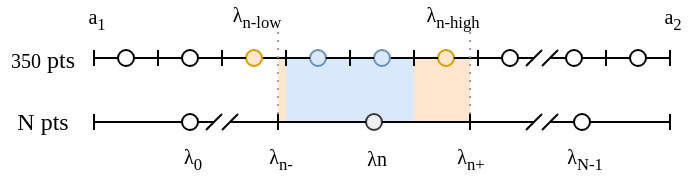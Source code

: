 <mxfile version="18.0.3" type="device"><diagram id="t1rFO4GFaMVporIxLslU" name="Page-1"><mxGraphModel dx="679" dy="366" grid="0" gridSize="4" guides="1" tooltips="1" connect="1" arrows="1" fold="1" page="1" pageScale="1" pageWidth="827" pageHeight="1169" math="0" shadow="0"><root><mxCell id="0"/><mxCell id="1" parent="0"/><mxCell id="R_F5awqtyZU5nKjXRvPa-62" value="" style="whiteSpace=wrap;html=1;fontFamily=Times New Roman;fontSize=10;fillColor=#ffe6cc;strokeColor=none;" parent="1" vertex="1"><mxGeometry x="272" y="272" width="28" height="32" as="geometry"/></mxCell><mxCell id="R_F5awqtyZU5nKjXRvPa-60" value="" style="whiteSpace=wrap;html=1;fontFamily=Times New Roman;fontSize=10;fillColor=#ffe6cc;strokeColor=none;" parent="1" vertex="1"><mxGeometry x="204" y="272" width="4" height="32" as="geometry"/></mxCell><mxCell id="R_F5awqtyZU5nKjXRvPa-58" value="" style="whiteSpace=wrap;html=1;fontFamily=Times New Roman;fontSize=10;fillColor=#dae8fc;strokeColor=none;" parent="1" vertex="1"><mxGeometry x="208" y="272" width="64" height="32" as="geometry"/></mxCell><mxCell id="R_F5awqtyZU5nKjXRvPa-4" value="" style="endArrow=none;html=1;rounded=0;startArrow=none;fontFamily=Times New Roman;" parent="1" source="R_F5awqtyZU5nKjXRvPa-13" edge="1"><mxGeometry width="50" height="50" relative="1" as="geometry"><mxPoint x="192" y="272" as="sourcePoint"/><mxPoint x="400" y="272" as="targetPoint"/></mxGeometry></mxCell><mxCell id="R_F5awqtyZU5nKjXRvPa-5" value="" style="ellipse;whiteSpace=wrap;html=1;aspect=fixed;fillColor=#dae8fc;strokeColor=#6c8ebf;fontFamily=Times New Roman;" parent="1" vertex="1"><mxGeometry x="220" y="268" width="8" height="8" as="geometry"/></mxCell><mxCell id="R_F5awqtyZU5nKjXRvPa-6" value="" style="endArrow=none;html=1;rounded=0;startArrow=none;fontFamily=Times New Roman;" parent="1" source="R_F5awqtyZU5nKjXRvPa-16" target="R_F5awqtyZU5nKjXRvPa-5" edge="1"><mxGeometry width="50" height="50" relative="1" as="geometry"><mxPoint x="128" y="272" as="sourcePoint"/><mxPoint x="400" y="272" as="targetPoint"/></mxGeometry></mxCell><mxCell id="R_F5awqtyZU5nKjXRvPa-8" value="" style="ellipse;whiteSpace=wrap;html=1;aspect=fixed;fillColor=#ffe6cc;strokeColor=#d79b00;fontFamily=Times New Roman;" parent="1" vertex="1"><mxGeometry x="284" y="268" width="8" height="8" as="geometry"/></mxCell><mxCell id="R_F5awqtyZU5nKjXRvPa-9" value="" style="endArrow=none;html=1;rounded=0;startArrow=none;fontFamily=Times New Roman;" parent="1" source="R_F5awqtyZU5nKjXRvPa-7" target="R_F5awqtyZU5nKjXRvPa-8" edge="1"><mxGeometry width="50" height="50" relative="1" as="geometry"><mxPoint x="228" y="272" as="sourcePoint"/><mxPoint x="400" y="272" as="targetPoint"/></mxGeometry></mxCell><mxCell id="R_F5awqtyZU5nKjXRvPa-7" value="" style="ellipse;whiteSpace=wrap;html=1;aspect=fixed;fillColor=#dae8fc;strokeColor=#6c8ebf;fontFamily=Times New Roman;" parent="1" vertex="1"><mxGeometry x="252" y="268" width="8" height="8" as="geometry"/></mxCell><mxCell id="R_F5awqtyZU5nKjXRvPa-10" value="" style="endArrow=none;html=1;rounded=0;startArrow=none;fontFamily=Times New Roman;" parent="1" source="R_F5awqtyZU5nKjXRvPa-5" target="R_F5awqtyZU5nKjXRvPa-7" edge="1"><mxGeometry width="50" height="50" relative="1" as="geometry"><mxPoint x="228" y="272" as="sourcePoint"/><mxPoint x="284" y="272" as="targetPoint"/></mxGeometry></mxCell><mxCell id="R_F5awqtyZU5nKjXRvPa-11" value="" style="ellipse;whiteSpace=wrap;html=1;aspect=fixed;fontFamily=Times New Roman;" parent="1" vertex="1"><mxGeometry x="316" y="268" width="8" height="8" as="geometry"/></mxCell><mxCell id="R_F5awqtyZU5nKjXRvPa-12" value="" style="endArrow=none;html=1;rounded=0;startArrow=none;fontFamily=Times New Roman;" parent="1" source="R_F5awqtyZU5nKjXRvPa-8" target="R_F5awqtyZU5nKjXRvPa-11" edge="1"><mxGeometry width="50" height="50" relative="1" as="geometry"><mxPoint x="292" y="272" as="sourcePoint"/><mxPoint x="400" y="272" as="targetPoint"/></mxGeometry></mxCell><mxCell id="R_F5awqtyZU5nKjXRvPa-13" value="" style="ellipse;whiteSpace=wrap;html=1;aspect=fixed;fontFamily=Times New Roman;" parent="1" vertex="1"><mxGeometry x="348" y="268" width="8" height="8" as="geometry"/></mxCell><mxCell id="R_F5awqtyZU5nKjXRvPa-14" value="" style="endArrow=none;html=1;rounded=0;startArrow=none;fontFamily=Times New Roman;" parent="1" source="R_F5awqtyZU5nKjXRvPa-11" edge="1"><mxGeometry width="50" height="50" relative="1" as="geometry"><mxPoint x="324" y="272" as="sourcePoint"/><mxPoint x="332" y="272" as="targetPoint"/></mxGeometry></mxCell><mxCell id="R_F5awqtyZU5nKjXRvPa-15" value="" style="ellipse;whiteSpace=wrap;html=1;aspect=fixed;fontFamily=Times New Roman;" parent="1" vertex="1"><mxGeometry x="380" y="268" width="8" height="8" as="geometry"/></mxCell><mxCell id="R_F5awqtyZU5nKjXRvPa-16" value="" style="ellipse;whiteSpace=wrap;html=1;aspect=fixed;fillColor=#ffe6cc;strokeColor=#d79b00;fontFamily=Times New Roman;" parent="1" vertex="1"><mxGeometry x="188" y="268" width="8" height="8" as="geometry"/></mxCell><mxCell id="R_F5awqtyZU5nKjXRvPa-17" value="" style="endArrow=none;html=1;rounded=0;startArrow=none;fontFamily=Times New Roman;" parent="1" source="R_F5awqtyZU5nKjXRvPa-18" target="R_F5awqtyZU5nKjXRvPa-16" edge="1"><mxGeometry width="50" height="50" relative="1" as="geometry"><mxPoint x="128" y="272" as="sourcePoint"/><mxPoint x="220" y="272" as="targetPoint"/></mxGeometry></mxCell><mxCell id="R_F5awqtyZU5nKjXRvPa-18" value="" style="ellipse;whiteSpace=wrap;html=1;aspect=fixed;fontFamily=Times New Roman;" parent="1" vertex="1"><mxGeometry x="156" y="268" width="8" height="8" as="geometry"/></mxCell><mxCell id="R_F5awqtyZU5nKjXRvPa-19" value="" style="endArrow=none;html=1;rounded=0;startArrow=none;fontFamily=Times New Roman;" parent="1" source="R_F5awqtyZU5nKjXRvPa-20" target="R_F5awqtyZU5nKjXRvPa-18" edge="1"><mxGeometry width="50" height="50" relative="1" as="geometry"><mxPoint x="112" y="272" as="sourcePoint"/><mxPoint x="188" y="272" as="targetPoint"/></mxGeometry></mxCell><mxCell id="R_F5awqtyZU5nKjXRvPa-20" value="" style="ellipse;whiteSpace=wrap;html=1;aspect=fixed;fontFamily=Times New Roman;" parent="1" vertex="1"><mxGeometry x="124" y="268" width="8" height="8" as="geometry"/></mxCell><mxCell id="R_F5awqtyZU5nKjXRvPa-21" value="" style="endArrow=none;html=1;rounded=0;fontFamily=Times New Roman;" parent="1" target="R_F5awqtyZU5nKjXRvPa-20" edge="1"><mxGeometry width="50" height="50" relative="1" as="geometry"><mxPoint x="112" y="272" as="sourcePoint"/><mxPoint x="156" y="272" as="targetPoint"/></mxGeometry></mxCell><mxCell id="R_F5awqtyZU5nKjXRvPa-22" value="" style="endArrow=none;html=1;rounded=0;fontFamily=Times New Roman;" parent="1" edge="1"><mxGeometry width="50" height="50" relative="1" as="geometry"><mxPoint x="112" y="276" as="sourcePoint"/><mxPoint x="112" y="268" as="targetPoint"/><Array as="points"/></mxGeometry></mxCell><mxCell id="R_F5awqtyZU5nKjXRvPa-23" value="" style="endArrow=none;html=1;rounded=0;fontFamily=Times New Roman;" parent="1" edge="1"><mxGeometry width="50" height="50" relative="1" as="geometry"><mxPoint x="144" y="276" as="sourcePoint"/><mxPoint x="144" y="268" as="targetPoint"/><Array as="points"/></mxGeometry></mxCell><mxCell id="R_F5awqtyZU5nKjXRvPa-24" value="" style="endArrow=none;html=1;rounded=0;fontFamily=Times New Roman;" parent="1" edge="1"><mxGeometry width="50" height="50" relative="1" as="geometry"><mxPoint x="176" y="276" as="sourcePoint"/><mxPoint x="176" y="268" as="targetPoint"/><Array as="points"/></mxGeometry></mxCell><mxCell id="R_F5awqtyZU5nKjXRvPa-25" value="" style="endArrow=none;html=1;rounded=0;fontFamily=Times New Roman;" parent="1" edge="1"><mxGeometry width="50" height="50" relative="1" as="geometry"><mxPoint x="208" y="276" as="sourcePoint"/><mxPoint x="208" y="268" as="targetPoint"/><Array as="points"/></mxGeometry></mxCell><mxCell id="R_F5awqtyZU5nKjXRvPa-26" value="" style="endArrow=none;html=1;rounded=0;fontFamily=Times New Roman;" parent="1" edge="1"><mxGeometry width="50" height="50" relative="1" as="geometry"><mxPoint x="240" y="276" as="sourcePoint"/><mxPoint x="240" y="268" as="targetPoint"/><Array as="points"/></mxGeometry></mxCell><mxCell id="R_F5awqtyZU5nKjXRvPa-27" value="" style="endArrow=none;html=1;rounded=0;fontFamily=Times New Roman;" parent="1" edge="1"><mxGeometry width="50" height="50" relative="1" as="geometry"><mxPoint x="272" y="276" as="sourcePoint"/><mxPoint x="272" y="268" as="targetPoint"/><Array as="points"/></mxGeometry></mxCell><mxCell id="R_F5awqtyZU5nKjXRvPa-28" value="" style="endArrow=none;html=1;rounded=0;fontFamily=Times New Roman;" parent="1" edge="1"><mxGeometry width="50" height="50" relative="1" as="geometry"><mxPoint x="304" y="276" as="sourcePoint"/><mxPoint x="304" y="268" as="targetPoint"/><Array as="points"/></mxGeometry></mxCell><mxCell id="R_F5awqtyZU5nKjXRvPa-29" value="" style="endArrow=none;html=1;rounded=0;fontFamily=Times New Roman;" parent="1" edge="1"><mxGeometry width="50" height="50" relative="1" as="geometry"><mxPoint x="328" y="276" as="sourcePoint"/><mxPoint x="336" y="268" as="targetPoint"/><Array as="points"/></mxGeometry></mxCell><mxCell id="R_F5awqtyZU5nKjXRvPa-30" value="" style="endArrow=none;html=1;rounded=0;fontFamily=Times New Roman;" parent="1" edge="1"><mxGeometry width="50" height="50" relative="1" as="geometry"><mxPoint x="368" y="276" as="sourcePoint"/><mxPoint x="368" y="268" as="targetPoint"/><Array as="points"/></mxGeometry></mxCell><mxCell id="R_F5awqtyZU5nKjXRvPa-31" value="" style="endArrow=none;html=1;rounded=0;fontFamily=Times New Roman;" parent="1" edge="1"><mxGeometry width="50" height="50" relative="1" as="geometry"><mxPoint x="400" y="276" as="sourcePoint"/><mxPoint x="400" y="268" as="targetPoint"/><Array as="points"/></mxGeometry></mxCell><mxCell id="R_F5awqtyZU5nKjXRvPa-33" value="" style="endArrow=none;html=1;rounded=0;fontFamily=Times New Roman;" parent="1" edge="1"><mxGeometry width="50" height="50" relative="1" as="geometry"><mxPoint x="336" y="276" as="sourcePoint"/><mxPoint x="344" y="268" as="targetPoint"/><Array as="points"/></mxGeometry></mxCell><mxCell id="R_F5awqtyZU5nKjXRvPa-35" value="" style="endArrow=none;html=1;rounded=0;entryX=0;entryY=0.5;entryDx=0;entryDy=0;fontFamily=Times New Roman;" parent="1" target="R_F5awqtyZU5nKjXRvPa-13" edge="1"><mxGeometry width="50" height="50" relative="1" as="geometry"><mxPoint x="340" y="272" as="sourcePoint"/><mxPoint x="344" y="276" as="targetPoint"/><Array as="points"/></mxGeometry></mxCell><mxCell id="R_F5awqtyZU5nKjXRvPa-36" value="" style="endArrow=none;html=1;rounded=0;startArrow=none;fontFamily=Times New Roman;" parent="1" source="R_F5awqtyZU5nKjXRvPa-46" edge="1"><mxGeometry width="50" height="50" relative="1" as="geometry"><mxPoint x="112" y="304" as="sourcePoint"/><mxPoint x="400" y="304" as="targetPoint"/></mxGeometry></mxCell><mxCell id="R_F5awqtyZU5nKjXRvPa-37" value="" style="endArrow=none;html=1;rounded=0;fontFamily=Times New Roman;" parent="1" edge="1"><mxGeometry width="50" height="50" relative="1" as="geometry"><mxPoint x="112" y="308" as="sourcePoint"/><mxPoint x="112" y="300" as="targetPoint"/><Array as="points"/></mxGeometry></mxCell><mxCell id="R_F5awqtyZU5nKjXRvPa-38" value="" style="endArrow=none;html=1;rounded=0;fontFamily=Times New Roman;" parent="1" edge="1"><mxGeometry width="50" height="50" relative="1" as="geometry"><mxPoint x="400" y="308" as="sourcePoint"/><mxPoint x="400" y="300" as="targetPoint"/><Array as="points"/></mxGeometry></mxCell><mxCell id="R_F5awqtyZU5nKjXRvPa-39" value="" style="endArrow=none;html=1;rounded=0;fontFamily=Times New Roman;" parent="1" edge="1"><mxGeometry width="50" height="50" relative="1" as="geometry"><mxPoint x="204" y="308" as="sourcePoint"/><mxPoint x="204" y="300" as="targetPoint"/><Array as="points"/></mxGeometry></mxCell><mxCell id="R_F5awqtyZU5nKjXRvPa-40" value="" style="endArrow=none;html=1;rounded=0;fontFamily=Times New Roman;" parent="1" edge="1"><mxGeometry width="50" height="50" relative="1" as="geometry"><mxPoint x="300" y="308" as="sourcePoint"/><mxPoint x="300" y="300" as="targetPoint"/><Array as="points"/></mxGeometry></mxCell><mxCell id="R_F5awqtyZU5nKjXRvPa-41" value="" style="ellipse;whiteSpace=wrap;html=1;aspect=fixed;fontFamily=Times New Roman;" parent="1" vertex="1"><mxGeometry x="156" y="300" width="8" height="8" as="geometry"/></mxCell><mxCell id="R_F5awqtyZU5nKjXRvPa-43" value="" style="endArrow=none;html=1;rounded=0;fontFamily=Times New Roman;" parent="1" target="R_F5awqtyZU5nKjXRvPa-41" edge="1"><mxGeometry width="50" height="50" relative="1" as="geometry"><mxPoint x="112" y="304" as="sourcePoint"/><mxPoint x="400" y="304" as="targetPoint"/></mxGeometry></mxCell><mxCell id="R_F5awqtyZU5nKjXRvPa-44" value="" style="ellipse;whiteSpace=wrap;html=1;aspect=fixed;fillColor=#eeeeee;strokeColor=#36393d;fontFamily=Times New Roman;" parent="1" vertex="1"><mxGeometry x="248" y="300" width="8" height="8" as="geometry"/></mxCell><mxCell id="R_F5awqtyZU5nKjXRvPa-45" value="" style="endArrow=none;html=1;rounded=0;startArrow=none;fontFamily=Times New Roman;" parent="1" target="R_F5awqtyZU5nKjXRvPa-44" edge="1"><mxGeometry width="50" height="50" relative="1" as="geometry"><mxPoint x="180" y="304" as="sourcePoint"/><mxPoint x="400" y="304" as="targetPoint"/></mxGeometry></mxCell><mxCell id="R_F5awqtyZU5nKjXRvPa-46" value="" style="ellipse;whiteSpace=wrap;html=1;aspect=fixed;fontFamily=Times New Roman;" parent="1" vertex="1"><mxGeometry x="352" y="300" width="8" height="8" as="geometry"/></mxCell><mxCell id="R_F5awqtyZU5nKjXRvPa-47" value="" style="endArrow=none;html=1;rounded=0;startArrow=none;fontFamily=Times New Roman;" parent="1" source="R_F5awqtyZU5nKjXRvPa-44" edge="1"><mxGeometry width="50" height="50" relative="1" as="geometry"><mxPoint x="264" y="304" as="sourcePoint"/><mxPoint x="332" y="304" as="targetPoint"/></mxGeometry></mxCell><mxCell id="R_F5awqtyZU5nKjXRvPa-50" value="" style="endArrow=none;html=1;rounded=0;fontFamily=Times New Roman;" parent="1" edge="1"><mxGeometry width="50" height="50" relative="1" as="geometry"><mxPoint x="328" y="308" as="sourcePoint"/><mxPoint x="336" y="300" as="targetPoint"/><Array as="points"/></mxGeometry></mxCell><mxCell id="R_F5awqtyZU5nKjXRvPa-51" value="" style="endArrow=none;html=1;rounded=0;fontFamily=Times New Roman;" parent="1" edge="1"><mxGeometry width="50" height="50" relative="1" as="geometry"><mxPoint x="336" y="308" as="sourcePoint"/><mxPoint x="344" y="300" as="targetPoint"/><Array as="points"/></mxGeometry></mxCell><mxCell id="R_F5awqtyZU5nKjXRvPa-52" value="" style="endArrow=none;html=1;rounded=0;entryX=0;entryY=0.5;entryDx=0;entryDy=0;fontFamily=Times New Roman;" parent="1" target="R_F5awqtyZU5nKjXRvPa-46" edge="1"><mxGeometry width="50" height="50" relative="1" as="geometry"><mxPoint x="340" y="304" as="sourcePoint"/><mxPoint x="348" y="280" as="targetPoint"/><Array as="points"><mxPoint x="348" y="304"/></Array></mxGeometry></mxCell><mxCell id="R_F5awqtyZU5nKjXRvPa-53" value="&lt;font style=&quot;font-size: 10px;&quot;&gt;350&lt;/font&gt; pts" style="text;html=1;align=center;verticalAlign=middle;resizable=0;points=[];autosize=1;strokeColor=none;fillColor=none;fontFamily=Times New Roman;" parent="1" vertex="1"><mxGeometry x="65" y="263" width="42" height="19" as="geometry"/></mxCell><mxCell id="R_F5awqtyZU5nKjXRvPa-54" value="N pts" style="text;html=1;align=center;verticalAlign=middle;resizable=0;points=[];autosize=1;strokeColor=none;fillColor=none;fontFamily=Times New Roman;" parent="1" vertex="1"><mxGeometry x="68" y="295" width="36" height="18" as="geometry"/></mxCell><mxCell id="R_F5awqtyZU5nKjXRvPa-56" value="" style="endArrow=none;dashed=1;html=1;dashPattern=1 3;strokeWidth=1;rounded=0;fontFamily=Times New Roman;fontSize=10;jumpSize=6;strokeColor=#9E9E9E;startArrow=none;" parent="1" edge="1"><mxGeometry width="50" height="50" relative="1" as="geometry"><mxPoint x="204" y="300" as="sourcePoint"/><mxPoint x="204" y="256" as="targetPoint"/></mxGeometry></mxCell><mxCell id="R_F5awqtyZU5nKjXRvPa-57" value="" style="endArrow=none;dashed=1;html=1;dashPattern=1 3;strokeWidth=1;rounded=0;fontFamily=Times New Roman;fontSize=10;jumpSize=6;strokeColor=#9E9E9E;" parent="1" edge="1"><mxGeometry width="50" height="50" relative="1" as="geometry"><mxPoint x="300" y="300" as="sourcePoint"/><mxPoint x="300" y="256" as="targetPoint"/></mxGeometry></mxCell><mxCell id="R_F5awqtyZU5nKjXRvPa-61" value="" style="endArrow=none;dashed=1;html=1;dashPattern=1 3;strokeWidth=1;rounded=0;fontFamily=Times New Roman;fontSize=10;jumpSize=6;strokeColor=#9E9E9E;" parent="1" target="R_F5awqtyZU5nKjXRvPa-60" edge="1"><mxGeometry width="50" height="50" relative="1" as="geometry"><mxPoint x="204" y="300" as="sourcePoint"/><mxPoint x="204" y="256" as="targetPoint"/></mxGeometry></mxCell><mxCell id="R_F5awqtyZU5nKjXRvPa-66" value="&lt;font&gt;&lt;span&gt;λ&lt;/span&gt;&lt;/font&gt;&lt;sub&gt;0&lt;/sub&gt;" style="text;html=1;align=center;verticalAlign=middle;resizable=0;points=[];autosize=1;strokeColor=none;fillColor=none;fontSize=10;fontFamily=Times New Roman;" parent="1" vertex="1"><mxGeometry x="151" y="314" width="19" height="18" as="geometry"/></mxCell><mxCell id="R_F5awqtyZU5nKjXRvPa-67" value="&lt;font&gt;&lt;span&gt;λ&lt;/span&gt;&lt;/font&gt;&lt;sub&gt;n-&lt;/sub&gt;" style="text;html=1;align=center;verticalAlign=middle;resizable=0;points=[];autosize=1;strokeColor=none;fillColor=none;fontSize=10;fontFamily=Times New Roman;" parent="1" vertex="1"><mxGeometry x="194" y="314" width="22" height="18" as="geometry"/></mxCell><mxCell id="R_F5awqtyZU5nKjXRvPa-69" value="&lt;font&gt;&lt;span&gt;λ&lt;/span&gt;&lt;/font&gt;&lt;sub&gt;n+&lt;/sub&gt;" style="text;html=1;align=center;verticalAlign=middle;resizable=0;points=[];autosize=1;strokeColor=none;fillColor=none;fontSize=10;fontFamily=Times New Roman;" parent="1" vertex="1"><mxGeometry x="288" y="314" width="24" height="18" as="geometry"/></mxCell><mxCell id="R_F5awqtyZU5nKjXRvPa-70" value="&lt;font&gt;&lt;span&gt;λ&lt;/span&gt;&lt;/font&gt;n" style="text;html=1;align=center;verticalAlign=middle;resizable=0;points=[];autosize=1;strokeColor=none;fillColor=none;fontSize=10;fontFamily=Times New Roman;" parent="1" vertex="1"><mxGeometry x="243" y="314" width="20" height="16" as="geometry"/></mxCell><mxCell id="R_F5awqtyZU5nKjXRvPa-71" value="a&lt;sub&gt;1&lt;/sub&gt;" style="text;html=1;align=center;verticalAlign=middle;resizable=0;points=[];autosize=1;strokeColor=none;fillColor=none;fontSize=10;fontFamily=Times New Roman;" parent="1" vertex="1"><mxGeometry x="103" y="244" width="19" height="18" as="geometry"/></mxCell><mxCell id="R_F5awqtyZU5nKjXRvPa-72" value="&lt;font&gt;&lt;span&gt;λ&lt;sub&gt;n-low&lt;/sub&gt;&lt;/span&gt;&lt;/font&gt;" style="text;html=1;align=center;verticalAlign=middle;resizable=0;points=[];autosize=1;strokeColor=none;fillColor=none;fontSize=10;fontFamily=Times New Roman;" parent="1" vertex="1"><mxGeometry x="176" y="243" width="34" height="18" as="geometry"/></mxCell><mxCell id="R_F5awqtyZU5nKjXRvPa-73" value="&lt;font&gt;&lt;span&gt;λ&lt;sub&gt;n-high&lt;/sub&gt;&lt;/span&gt;&lt;/font&gt;" style="text;html=1;align=center;verticalAlign=middle;resizable=0;points=[];autosize=1;strokeColor=none;fillColor=none;fontSize=10;fontFamily=Times New Roman;" parent="1" vertex="1"><mxGeometry x="272" y="243" width="37" height="18" as="geometry"/></mxCell><mxCell id="R_F5awqtyZU5nKjXRvPa-74" value="a&lt;sub&gt;2&lt;/sub&gt;" style="text;html=1;align=center;verticalAlign=middle;resizable=0;points=[];autosize=1;strokeColor=none;fillColor=none;fontSize=10;fontFamily=Times New Roman;" parent="1" vertex="1"><mxGeometry x="391" y="244" width="19" height="18" as="geometry"/></mxCell><mxCell id="R_F5awqtyZU5nKjXRvPa-75" value="" style="endArrow=none;html=1;rounded=0;fontFamily=Times New Roman;" parent="1" edge="1"><mxGeometry width="50" height="50" relative="1" as="geometry"><mxPoint x="168" y="308" as="sourcePoint"/><mxPoint x="176.0" y="300" as="targetPoint"/><Array as="points"/></mxGeometry></mxCell><mxCell id="R_F5awqtyZU5nKjXRvPa-76" value="" style="endArrow=none;html=1;rounded=0;fontFamily=Times New Roman;" parent="1" edge="1"><mxGeometry width="50" height="50" relative="1" as="geometry"><mxPoint x="176" y="308" as="sourcePoint"/><mxPoint x="184.0" y="300" as="targetPoint"/><Array as="points"/></mxGeometry></mxCell><mxCell id="R_F5awqtyZU5nKjXRvPa-77" value="" style="endArrow=none;html=1;rounded=0;exitX=1;exitY=0.5;exitDx=0;exitDy=0;fontFamily=Times New Roman;" parent="1" source="R_F5awqtyZU5nKjXRvPa-41" edge="1"><mxGeometry width="50" height="50" relative="1" as="geometry"><mxPoint x="340" y="320" as="sourcePoint"/><mxPoint x="172" y="304" as="targetPoint"/><Array as="points"/></mxGeometry></mxCell><mxCell id="R_F5awqtyZU5nKjXRvPa-78" value="&lt;font&gt;&lt;span&gt;λ&lt;/span&gt;&lt;/font&gt;&lt;sub&gt;N-1&lt;/sub&gt;" style="text;html=1;align=center;verticalAlign=middle;resizable=0;points=[];autosize=1;strokeColor=none;fillColor=none;fontSize=10;fontFamily=Times New Roman;" parent="1" vertex="1"><mxGeometry x="343" y="314" width="28" height="18" as="geometry"/></mxCell></root></mxGraphModel></diagram></mxfile>